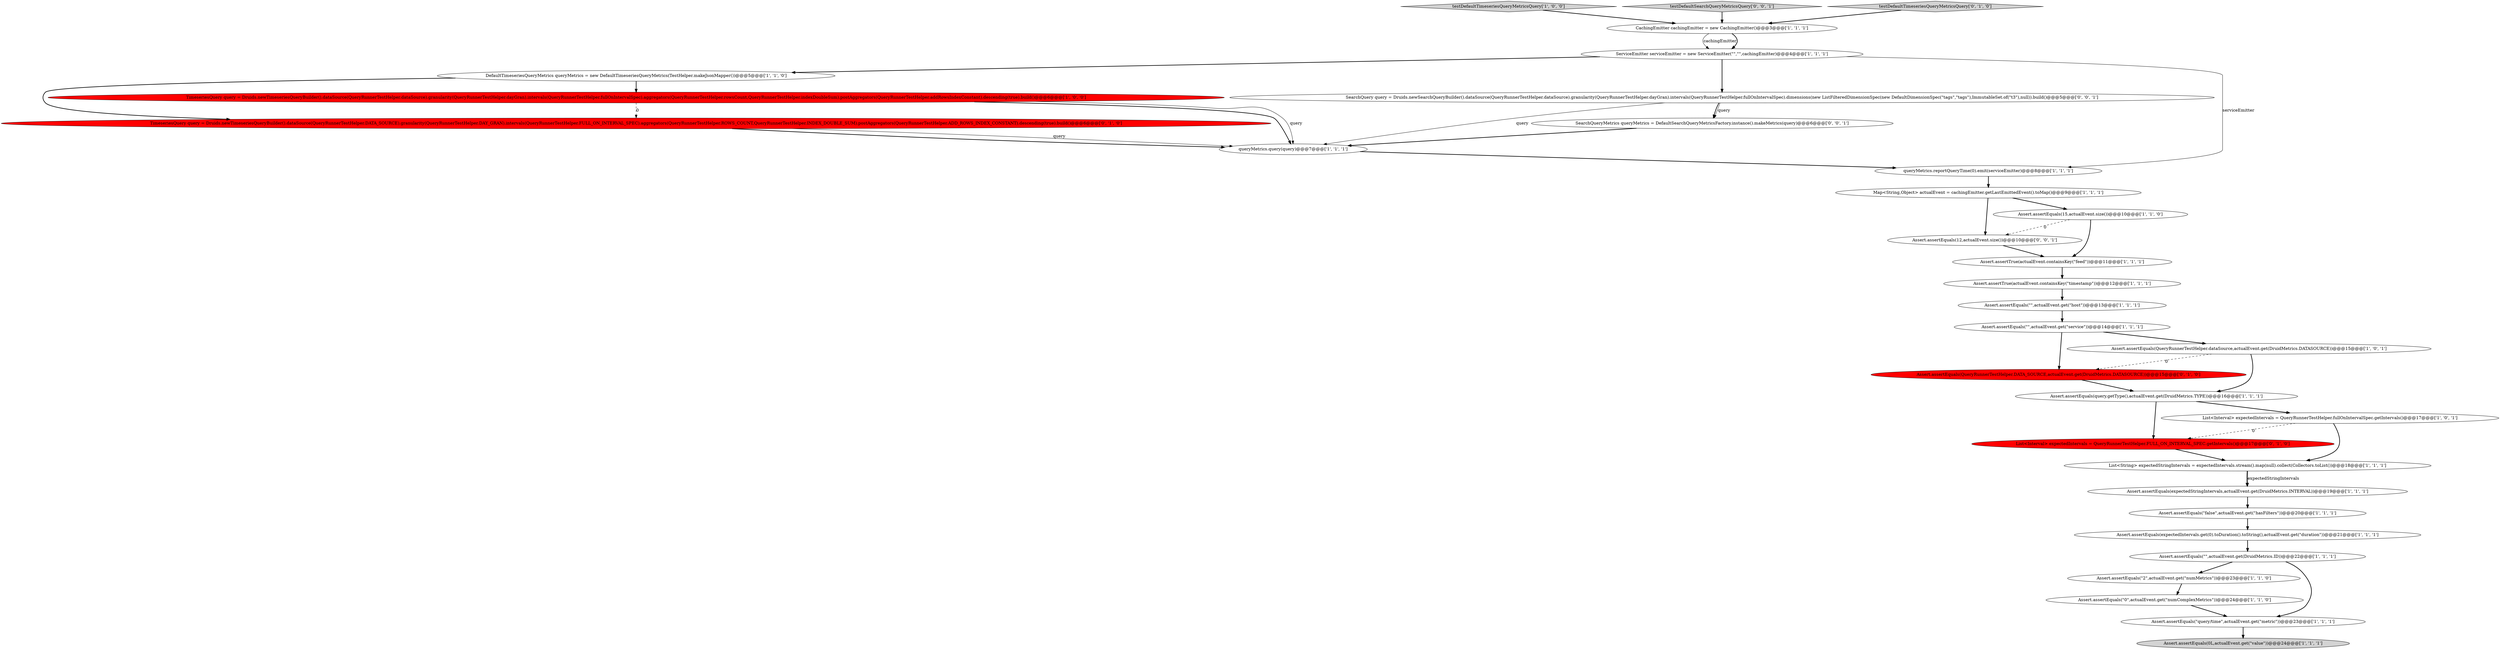 digraph {
7 [style = filled, label = "Assert.assertTrue(actualEvent.containsKey(\"timestamp\"))@@@12@@@['1', '1', '1']", fillcolor = white, shape = ellipse image = "AAA0AAABBB1BBB"];
16 [style = filled, label = "testDefaultTimeseriesQueryMetricsQuery['1', '0', '0']", fillcolor = lightgray, shape = diamond image = "AAA0AAABBB1BBB"];
29 [style = filled, label = "Assert.assertEquals(12,actualEvent.size())@@@10@@@['0', '0', '1']", fillcolor = white, shape = ellipse image = "AAA0AAABBB3BBB"];
17 [style = filled, label = "Assert.assertEquals(\"\",actualEvent.get(\"host\"))@@@13@@@['1', '1', '1']", fillcolor = white, shape = ellipse image = "AAA0AAABBB1BBB"];
13 [style = filled, label = "Assert.assertEquals(\"false\",actualEvent.get(\"hasFilters\"))@@@20@@@['1', '1', '1']", fillcolor = white, shape = ellipse image = "AAA0AAABBB1BBB"];
28 [style = filled, label = "Assert.assertEquals(QueryRunnerTestHelper.DATA_SOURCE,actualEvent.get(DruidMetrics.DATASOURCE))@@@15@@@['0', '1', '0']", fillcolor = red, shape = ellipse image = "AAA1AAABBB2BBB"];
23 [style = filled, label = "DefaultTimeseriesQueryMetrics queryMetrics = new DefaultTimeseriesQueryMetrics(TestHelper.makeJsonMapper())@@@5@@@['1', '1', '0']", fillcolor = white, shape = ellipse image = "AAA0AAABBB1BBB"];
30 [style = filled, label = "SearchQueryMetrics queryMetrics = DefaultSearchQueryMetricsFactory.instance().makeMetrics(query)@@@6@@@['0', '0', '1']", fillcolor = white, shape = ellipse image = "AAA0AAABBB3BBB"];
9 [style = filled, label = "Assert.assertEquals(\"2\",actualEvent.get(\"numMetrics\"))@@@23@@@['1', '1', '0']", fillcolor = white, shape = ellipse image = "AAA0AAABBB1BBB"];
18 [style = filled, label = "Assert.assertEquals(expectedIntervals.get(0).toDuration().toString(),actualEvent.get(\"duration\"))@@@21@@@['1', '1', '1']", fillcolor = white, shape = ellipse image = "AAA0AAABBB1BBB"];
31 [style = filled, label = "SearchQuery query = Druids.newSearchQueryBuilder().dataSource(QueryRunnerTestHelper.dataSource).granularity(QueryRunnerTestHelper.dayGran).intervals(QueryRunnerTestHelper.fullOnIntervalSpec).dimensions(new ListFilteredDimensionSpec(new DefaultDimensionSpec(\"tags\",\"tags\"),ImmutableSet.of(\"t3\"),null)).build()@@@5@@@['0', '0', '1']", fillcolor = white, shape = ellipse image = "AAA0AAABBB3BBB"];
4 [style = filled, label = "TimeseriesQuery query = Druids.newTimeseriesQueryBuilder().dataSource(QueryRunnerTestHelper.dataSource).granularity(QueryRunnerTestHelper.dayGran).intervals(QueryRunnerTestHelper.fullOnIntervalSpec).aggregators(QueryRunnerTestHelper.rowsCount,QueryRunnerTestHelper.indexDoubleSum).postAggregators(QueryRunnerTestHelper.addRowsIndexConstant).descending(true).build()@@@6@@@['1', '0', '0']", fillcolor = red, shape = ellipse image = "AAA1AAABBB1BBB"];
2 [style = filled, label = "Assert.assertEquals(\"0\",actualEvent.get(\"numComplexMetrics\"))@@@24@@@['1', '1', '0']", fillcolor = white, shape = ellipse image = "AAA0AAABBB1BBB"];
22 [style = filled, label = "Assert.assertEquals(\"\",actualEvent.get(DruidMetrics.ID))@@@22@@@['1', '1', '1']", fillcolor = white, shape = ellipse image = "AAA0AAABBB1BBB"];
12 [style = filled, label = "ServiceEmitter serviceEmitter = new ServiceEmitter(\"\",\"\",cachingEmitter)@@@4@@@['1', '1', '1']", fillcolor = white, shape = ellipse image = "AAA0AAABBB1BBB"];
21 [style = filled, label = "Assert.assertEquals(\"\",actualEvent.get(\"service\"))@@@14@@@['1', '1', '1']", fillcolor = white, shape = ellipse image = "AAA0AAABBB1BBB"];
20 [style = filled, label = "Assert.assertTrue(actualEvent.containsKey(\"feed\"))@@@11@@@['1', '1', '1']", fillcolor = white, shape = ellipse image = "AAA0AAABBB1BBB"];
32 [style = filled, label = "testDefaultSearchQueryMetricsQuery['0', '0', '1']", fillcolor = lightgray, shape = diamond image = "AAA0AAABBB3BBB"];
19 [style = filled, label = "Assert.assertEquals(QueryRunnerTestHelper.dataSource,actualEvent.get(DruidMetrics.DATASOURCE))@@@15@@@['1', '0', '1']", fillcolor = white, shape = ellipse image = "AAA0AAABBB1BBB"];
10 [style = filled, label = "Assert.assertEquals(\"query/time\",actualEvent.get(\"metric\"))@@@23@@@['1', '1', '1']", fillcolor = white, shape = ellipse image = "AAA0AAABBB1BBB"];
11 [style = filled, label = "List<String> expectedStringIntervals = expectedIntervals.stream().map(null).collect(Collectors.toList())@@@18@@@['1', '1', '1']", fillcolor = white, shape = ellipse image = "AAA0AAABBB1BBB"];
0 [style = filled, label = "queryMetrics.reportQueryTime(0).emit(serviceEmitter)@@@8@@@['1', '1', '1']", fillcolor = white, shape = ellipse image = "AAA0AAABBB1BBB"];
1 [style = filled, label = "Assert.assertEquals(0L,actualEvent.get(\"value\"))@@@24@@@['1', '1', '1']", fillcolor = lightgray, shape = ellipse image = "AAA0AAABBB1BBB"];
6 [style = filled, label = "CachingEmitter cachingEmitter = new CachingEmitter()@@@3@@@['1', '1', '1']", fillcolor = white, shape = ellipse image = "AAA0AAABBB1BBB"];
27 [style = filled, label = "List<Interval> expectedIntervals = QueryRunnerTestHelper.FULL_ON_INTERVAL_SPEC.getIntervals()@@@17@@@['0', '1', '0']", fillcolor = red, shape = ellipse image = "AAA1AAABBB2BBB"];
8 [style = filled, label = "Assert.assertEquals(query.getType(),actualEvent.get(DruidMetrics.TYPE))@@@16@@@['1', '1', '1']", fillcolor = white, shape = ellipse image = "AAA0AAABBB1BBB"];
25 [style = filled, label = "testDefaultTimeseriesQueryMetricsQuery['0', '1', '0']", fillcolor = lightgray, shape = diamond image = "AAA0AAABBB2BBB"];
24 [style = filled, label = "List<Interval> expectedIntervals = QueryRunnerTestHelper.fullOnIntervalSpec.getIntervals()@@@17@@@['1', '0', '1']", fillcolor = white, shape = ellipse image = "AAA0AAABBB1BBB"];
26 [style = filled, label = "TimeseriesQuery query = Druids.newTimeseriesQueryBuilder().dataSource(QueryRunnerTestHelper.DATA_SOURCE).granularity(QueryRunnerTestHelper.DAY_GRAN).intervals(QueryRunnerTestHelper.FULL_ON_INTERVAL_SPEC).aggregators(QueryRunnerTestHelper.ROWS_COUNT,QueryRunnerTestHelper.INDEX_DOUBLE_SUM).postAggregators(QueryRunnerTestHelper.ADD_ROWS_INDEX_CONSTANT).descending(true).build()@@@6@@@['0', '1', '0']", fillcolor = red, shape = ellipse image = "AAA1AAABBB2BBB"];
5 [style = filled, label = "Assert.assertEquals(expectedStringIntervals,actualEvent.get(DruidMetrics.INTERVAL))@@@19@@@['1', '1', '1']", fillcolor = white, shape = ellipse image = "AAA0AAABBB1BBB"];
14 [style = filled, label = "Map<String,Object> actualEvent = cachingEmitter.getLastEmittedEvent().toMap()@@@9@@@['1', '1', '1']", fillcolor = white, shape = ellipse image = "AAA0AAABBB1BBB"];
3 [style = filled, label = "Assert.assertEquals(15,actualEvent.size())@@@10@@@['1', '1', '0']", fillcolor = white, shape = ellipse image = "AAA0AAABBB1BBB"];
15 [style = filled, label = "queryMetrics.query(query)@@@7@@@['1', '1', '1']", fillcolor = white, shape = ellipse image = "AAA0AAABBB1BBB"];
3->29 [style = dashed, label="0"];
14->3 [style = bold, label=""];
24->27 [style = dashed, label="0"];
7->17 [style = bold, label=""];
21->19 [style = bold, label=""];
9->2 [style = bold, label=""];
16->6 [style = bold, label=""];
22->9 [style = bold, label=""];
4->15 [style = bold, label=""];
23->26 [style = bold, label=""];
23->4 [style = bold, label=""];
31->30 [style = solid, label="query"];
12->31 [style = bold, label=""];
4->26 [style = dashed, label="0"];
25->6 [style = bold, label=""];
2->10 [style = bold, label=""];
32->6 [style = bold, label=""];
19->8 [style = bold, label=""];
21->28 [style = bold, label=""];
26->15 [style = solid, label="query"];
6->12 [style = solid, label="cachingEmitter"];
11->5 [style = bold, label=""];
0->14 [style = bold, label=""];
3->20 [style = bold, label=""];
18->22 [style = bold, label=""];
29->20 [style = bold, label=""];
27->11 [style = bold, label=""];
24->11 [style = bold, label=""];
15->0 [style = bold, label=""];
5->13 [style = bold, label=""];
28->8 [style = bold, label=""];
19->28 [style = dashed, label="0"];
26->15 [style = bold, label=""];
31->30 [style = bold, label=""];
22->10 [style = bold, label=""];
4->15 [style = solid, label="query"];
14->29 [style = bold, label=""];
11->5 [style = solid, label="expectedStringIntervals"];
12->0 [style = solid, label="serviceEmitter"];
12->23 [style = bold, label=""];
20->7 [style = bold, label=""];
10->1 [style = bold, label=""];
8->27 [style = bold, label=""];
17->21 [style = bold, label=""];
6->12 [style = bold, label=""];
13->18 [style = bold, label=""];
30->15 [style = bold, label=""];
31->15 [style = solid, label="query"];
8->24 [style = bold, label=""];
}
